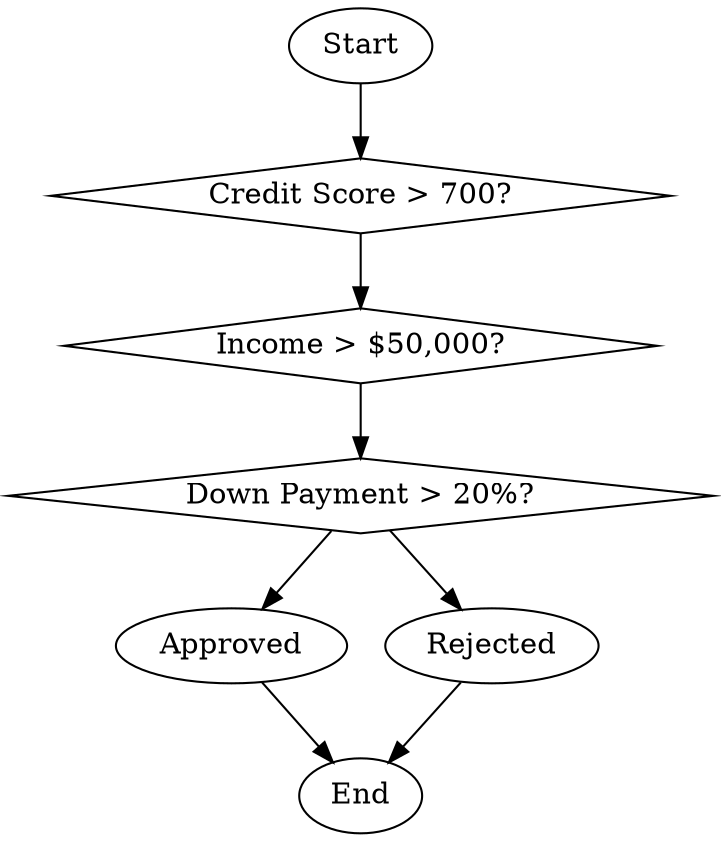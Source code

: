 digraph G {
  // start
  start [shape=ellipse, label="Start"];
  start -> decision_credit_score;

  // decision_credit_score
  decision_credit_score [shape=diamond, label="Credit Score > 700?"];
  decision_credit_score -> decision_income;

  // decision_income
  decision_income [shape=diamond, label="Income > $50,000?"];
  decision_income -> decision_down_payment;

  // decision_down_payment
  decision_down_payment [shape=diamond, label="Down Payment > 20%?"];
  decision_down_payment -> end_approved;
  decision_down_payment -> end_rejected;

  // end_approved
  end_approved [shape=ellipse, label="Approved"];
  end_approved -> end;

  end_rejected [shape=ellipse, label="Rejected"];
  end_rejected -> end;

  // end
  end [shape=ellipse, label="End"];

}
